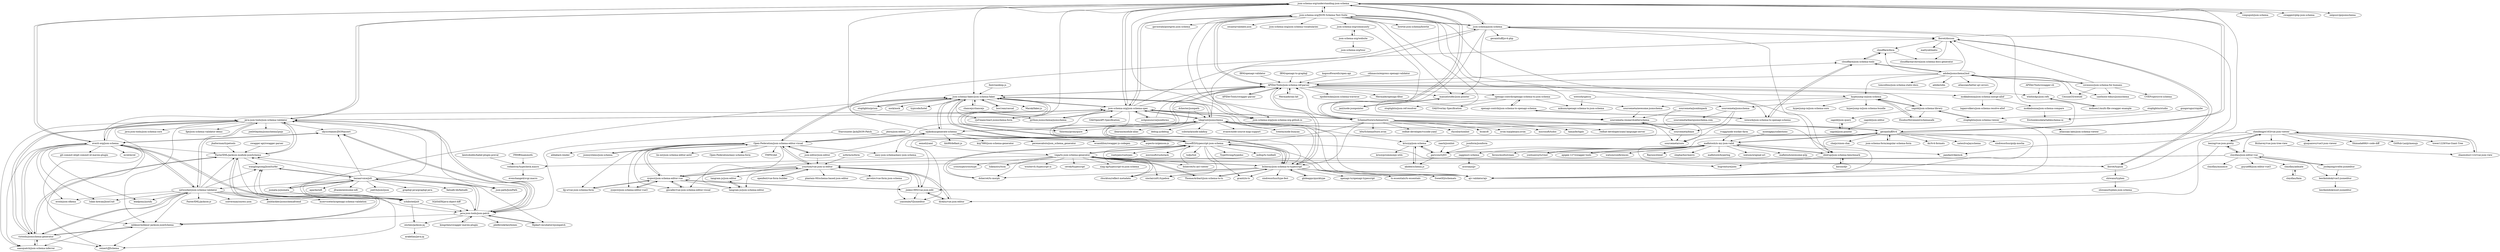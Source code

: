 digraph G {
"json-schema-org/understanding-json-schema" -> "json-schema-org/JSON-Schema-Test-Suite"
"json-schema-org/understanding-json-schema" -> "json-schema/json-schema"
"json-schema-org/understanding-json-schema" -> "json-schema-org/json-schema-spec"
"json-schema-org/understanding-json-schema" -> "everit-org/json-schema"
"json-schema-org/understanding-json-schema" -> "geraintluff/tv4"
"json-schema-org/understanding-json-schema" -> "java-json-tools/json-schema-validator"
"json-schema-org/understanding-json-schema" -> "python-jsonschema/jsonschema" ["e"=1]
"json-schema-org/understanding-json-schema" -> "json-schema-faker/json-schema-faker"
"json-schema-org/understanding-json-schema" -> "ajv-validator/ajv" ["e"=1]
"json-schema-org/understanding-json-schema" -> "voxpupuli/json-schema" ["e"=1]
"json-schema-org/understanding-json-schema" -> "SchemaStore/schemastore"
"json-schema-org/understanding-json-schema" -> "json-schema-org/json-schema-org.github.io"
"json-schema-org/understanding-json-schema" -> "thlorenz/proxyquire" ["e"=1]
"json-schema-org/understanding-json-schema" -> "swaggest/php-json-schema" ["e"=1]
"json-schema-org/understanding-json-schema" -> "xeipuuv/gojsonschema" ["e"=1]
"jsonsystems/json-schema" -> "Open-Federation/json-schema-editor-visual"
"json-editor/json-editor" -> "Open-Federation/json-schema-editor-visual" ["e"=1]
"json-editor/json-editor" -> "yourtion/vue-json-ui-editor" ["e"=1]
"json-editor/json-editor" -> "json-schema-org/json-schema-spec" ["e"=1]
"cdimascio/express-openapi-validator" -> "APIDevTools/json-schema-ref-parser" ["e"=1]
"Ff00ff/mammoth" -> "vedantroy/typecheck.macro" ["e"=1]
"IBM/openapi-validator" -> "APIDevTools/json-schema-ref-parser" ["e"=1]
"json-schema-form/angular-schema-form" -> "geraintluff/tv4" ["e"=1]
"Open-Federation/json-schema-editor-visual" -> "zyqwst/json-schema-editor-vue"
"Open-Federation/json-schema-editor-visual" -> "zyqwst/json-schema-editor-vue3"
"Open-Federation/json-schema-editor-visual" -> "giscafer/vue-json-schema-editor-visual"
"Open-Federation/json-schema-editor-visual" -> "lin-mt/json-schema-editor-antd"
"Open-Federation/json-schema-editor-visual" -> "Open-Federation/easy-schema-form"
"Open-Federation/json-schema-editor-visual" -> "json-editor/json-editor" ["e"=1]
"Open-Federation/json-schema-editor-visual" -> "tangram-js/json-schema-editor"
"Open-Federation/json-schema-editor-visual" -> "yourtion/vue-json-ui-editor"
"Open-Federation/json-schema-editor-visual" -> "YMFE/ykit" ["e"=1]
"Open-Federation/json-schema-editor-visual" -> "alibaba/x-render" ["e"=1]
"Open-Federation/json-schema-editor-visual" -> "lljj-x/vue-json-schema-form" ["e"=1]
"Open-Federation/json-schema-editor-visual" -> "easy-json-schema/easy-json-schema"
"Open-Federation/json-schema-editor-visual" -> "jsonsystems/json-schema"
"Open-Federation/json-schema-editor-visual" -> "json-schema-faker/json-schema-faker"
"Open-Federation/json-schema-editor-visual" -> "nijikokun/generate-schema"
"jdorn/json-editor" -> "Open-Federation/json-schema-editor-visual" ["e"=1]
"swagger-api/swagger-parser" -> "FasterXML/jackson-module-jsonSchema" ["e"=1]
"chancejs/chancejs" -> "json-schema-faker/json-schema-faker" ["e"=1]
"adobe/jsonschema2md" -> "coveooss/json-schema-for-humans"
"adobe/jsonschema2md" -> "CesiumGS/wetzel"
"adobe/jsonschema2md" -> "cloudflare/json-schema-tools"
"adobe/jsonschema2md" -> "lbovet/docson"
"adobe/jsonschema2md" -> "APIDevTools/json-schema-ref-parser"
"adobe/jsonschema2md" -> "mokkabonna/json-schema-merge-allof"
"adobe/jsonschema2md" -> "adobe/xdm" ["e"=1]
"adobe/jsonschema2md" -> "atlassian/better-ajv-errors"
"adobe/jsonschema2md" -> "santhosh-tekuri/jsonschema" ["e"=1]
"adobe/jsonschema2md" -> "tomcollins/json-schema-static-docs"
"adobe/jsonschema2md" -> "cloudflare/doca"
"adobe/jsonschema2md" -> "hyperjump-io/json-schema"
"eemeli/yaml" -> "vega/ts-json-schema-generator" ["e"=1]
"cloudflare/json-schema-tools" -> "cloudflare/doca"
"cloudflare/json-schema-tools" -> "wework/json-schema-to-openapi-schema"
"cloudflare/json-schema-tools" -> "adobe/jsonschema2md"
"IBM/openapi-to-graphql" -> "APIDevTools/json-schema-ref-parser" ["e"=1]
"leezng/vue-json-pretty" -> "chenfengjw163/vue-json-viewer" ["e"=1]
"leezng/vue-json-pretty" -> "cloydlau/json-editor-vue" ["e"=1]
"leezng/vue-json-pretty" -> "jinkin1995/vue-json-edit" ["e"=1]
"stoplightio/json-schema-viewer" -> "sagold/json-schema-library"
"stoplightio/json-schema-viewer" -> "atlassian-labs/json-schema-viewer"
"boo1ean/casual" -> "json-schema-faker/json-schema-faker" ["e"=1]
"java-json-tools/json-schema-validator" -> "everit-org/json-schema"
"java-json-tools/json-schema-validator" -> "networknt/json-schema-validator"
"java-json-tools/json-schema-validator" -> "FasterXML/jackson-module-jsonSchema"
"java-json-tools/json-schema-validator" -> "java-json-tools/json-patch"
"java-json-tools/json-schema-validator" -> "mbknor/mbknor-jackson-jsonSchema"
"java-json-tools/json-schema-validator" -> "java-json-tools/json-schema-core"
"java-json-tools/json-schema-validator" -> "victools/jsonschema-generator"
"java-json-tools/json-schema-validator" -> "json-schema-org/json-schema-spec"
"java-json-tools/json-schema-validator" -> "json-path/JsonPath" ["e"=1]
"java-json-tools/json-schema-validator" -> "fge/json-schema-validator-demo"
"java-json-tools/json-schema-validator" -> "joelittlejohn/jsonschema2pojo" ["e"=1]
"java-json-tools/json-schema-validator" -> "saasquatch/json-schema-inferrer"
"java-json-tools/json-schema-validator" -> "skyscreamer/JSONassert" ["e"=1]
"java-json-tools/json-schema-validator" -> "reinert/JJSchema"
"java-json-tools/json-schema-validator" -> "json-schema-org/understanding-json-schema"
"lbovet/typson" -> "lbovet/docson"
"lbovet/typson" -> "shiwano/typhen"
"ncform/ncform" -> "yourtion/vue-json-ui-editor" ["e"=1]
"zhaoxuhui1122/vue-json-view" -> "chenfengjw163/vue-json-viewer"
"stoplightio/studio" -> "stoplightio/json-schema-viewer" ["e"=1]
"lbovet/docson" -> "lbovet/typson"
"lbovet/docson" -> "mattyod/matic"
"lbovet/docson" -> "cloudflare/doca"
"lbovet/docson" -> "cloudflarearchive/json-schema-docs-generator"
"wework/speccy" -> "wework/json-schema-to-openapi-schema" ["e"=1]
"wework/speccy" -> "mikunn/openapi-schema-to-json-schema" ["e"=1]
"zaggino/z-schema" -> "acornejo/jjv"
"openfext/vue-form-builder" -> "yourtion/vue-json-ui-editor" ["e"=1]
"jhalterman/typetools" -> "FasterXML/jackson-module-jsonSchema" ["e"=1]
"schibsted/jslt" -> "bazaarvoice/jolt"
"schibsted/jslt" -> "eiiches/jackson-jq"
"schibsted/jslt" -> "wanglingsong/JsonSurfer"
"schibsted/jslt" -> "java-json-tools/json-patch"
"schibsted/jslt" -> "everit-org/json-schema"
"dsherret/ts-ast-viewer" -> "YousefED/typescript-json-schema" ["e"=1]
"chenfengjw163/vue-json-viewer" -> "leezng/vue-json-pretty" ["e"=1]
"chenfengjw163/vue-json-viewer" -> "qiuquanwu/vue3-json-viewer"
"chenfengjw163/vue-json-viewer" -> "zhaoxuhui1122/vue-json-view"
"chenfengjw163/vue-json-viewer" -> "jinkin1995/vue-json-edit"
"chenfengjw163/vue-json-viewer" -> "dirkliu/vue-json-editor"
"chenfengjw163/vue-json-viewer" -> "Shimada666/v-code-diff" ["e"=1]
"chenfengjw163/vue-json-viewer" -> "yansenlei/VJsoneditor"
"chenfengjw163/vue-json-viewer" -> "GitHub-Laziji/menujs" ["e"=1]
"chenfengjw163/vue-json-viewer" -> "fitzhavey/vue-json-tree-view" ["e"=1]
"chenfengjw163/vue-json-viewer" -> "tower1229/Vue-Giant-Tree" ["e"=1]
"chenfengjw163/vue-json-viewer" -> "cloydlau/json-editor-vue"
"victools/jsonschema-generator" -> "saasquatch/json-schema-inferrer"
"victools/jsonschema-generator" -> "mbknor/mbknor-jackson-jsonSchema"
"victools/jsonschema-generator" -> "FasterXML/jackson-module-jsonSchema"
"victools/jsonschema-generator" -> "networknt/json-schema-validator"
"victools/jsonschema-generator" -> "reinert/JJSchema"
"victools/jsonschema-generator" -> "everit-org/json-schema"
"victools/jsonschema-generator" -> "java-json-tools/json-schema-validator"
"mokkabonna/json-schema-compare" -> "frictionlessdata/tableschema-ui"
"jinkin1995/vue-json-edit" -> "yourtion/vue-json-ui-editor"
"jinkin1995/vue-json-edit" -> "dirkliu/vue-json-editor"
"jinkin1995/vue-json-edit" -> "zyqwst/json-schema-editor-vue"
"jinkin1995/vue-json-edit" -> "yansenlei/VJsoneditor"
"yourtion/vue-json-ui-editor" -> "jinkin1995/vue-json-edit"
"yourtion/vue-json-ui-editor" -> "dirkliu/vue-json-editor"
"yourtion/vue-json-ui-editor" -> "openfext/vue-form-builder" ["e"=1]
"yourtion/vue-json-ui-editor" -> "zyqwst/json-schema-editor-vue"
"yourtion/vue-json-ui-editor" -> "tangram-js/json-schema-editor"
"yourtion/vue-json-ui-editor" -> "yansenlei/VJsoneditor"
"yourtion/vue-json-ui-editor" -> "plantain-00/schema-based-json-editor"
"yourtion/vue-json-ui-editor" -> "jarvelov/vue-form-json-schema" ["e"=1]
"yourtion/vue-json-ui-editor" -> "giscafer/vue-json-schema-editor-visual"
"yourtion/vue-json-ui-editor" -> "Open-Federation/json-schema-editor-visual"
"yourtion/vue-json-ui-editor" -> "tangram-js/json-editor"
"mokkabonna/json-schema-merge-allof" -> "mokkabonna/json-schema-compare"
"mokkabonna/json-schema-merge-allof" -> "loganvolkers/json-schema-resolve-allof"
"wework/json-schema-to-openapi-schema" -> "openapi-contrib/json-schema-to-openapi-schema"
"wework/json-schema-to-openapi-schema" -> "cloudflare/json-schema-tools"
"lljj-x/vue-json-schema-form" -> "zyqwst/json-schema-editor-vue" ["e"=1]
"jsonform/jsonform" -> "garycourt/JSV" ["e"=1]
"mafintosh/is-my-json-valid" -> "ebdrup/json-schema-benchmark"
"mafintosh/is-my-json-valid" -> "geraintluff/tv4"
"mafintosh/is-my-json-valid" -> "pandastrike/jsck"
"mafintosh/is-my-json-valid" -> "zaggino/z-schema"
"mafintosh/is-my-json-valid" -> "yoshuawuyts/vmd" ["e"=1]
"mafintosh/is-my-json-valid" -> "apigee-127/swagger-tools" ["e"=1]
"mafintosh/is-my-json-valid" -> "watson/conferences" ["e"=1]
"mafintosh/is-my-json-valid" -> "Raynos/xtend" ["e"=1]
"mafintosh/is-my-json-valid" -> "bugventure/jsen"
"mafintosh/is-my-json-valid" -> "garycourt/JSV"
"mafintosh/is-my-json-valid" -> "shipharbor/merry" ["e"=1]
"mafintosh/is-my-json-valid" -> "mafintosh/hyperlog" ["e"=1]
"mafintosh/is-my-json-valid" -> "watson/original-url" ["e"=1]
"mafintosh/is-my-json-valid" -> "mafintosh/awesome-p2p" ["e"=1]
"mafintosh/is-my-json-valid" -> "feross/multistream" ["e"=1]
"APIDevTools/swagger-parser" -> "APIDevTools/json-schema-ref-parser" ["e"=1]
"openapi-contrib/openapi-schema-to-json-schema" -> "openapi-contrib/json-schema-to-openapi-schema"
"openapi-contrib/openapi-schema-to-json-schema" -> "mikunn/openapi-schema-to-json-schema"
"openapi-contrib/openapi-schema-to-json-schema" -> "OAI/Overlay-Specification" ["e"=1]
"openapi-contrib/openapi-schema-to-json-schema" -> "stoplightio/json-ref-resolver"
"json-schema-faker/json-schema-faker" -> "APIDevTools/json-schema-ref-parser"
"json-schema-faker/json-schema-faker" -> "chancejs/chancejs" ["e"=1]
"json-schema-faker/json-schema-faker" -> "boo1ean/casual" ["e"=1]
"json-schema-faker/json-schema-faker" -> "ajv-validator/ajv" ["e"=1]
"json-schema-faker/json-schema-faker" -> "Marak/faker.js" ["e"=1]
"json-schema-faker/json-schema-faker" -> "YousefED/typescript-json-schema"
"json-schema-faker/json-schema-faker" -> "bcherny/json-schema-to-typescript"
"json-schema-faker/json-schema-faker" -> "json-schema-org/json-schema-spec"
"json-schema-faker/json-schema-faker" -> "stoplightio/prism" ["e"=1]
"json-schema-faker/json-schema-faker" -> "Open-Federation/json-schema-editor-visual"
"json-schema-faker/json-schema-faker" -> "rjsf-team/react-jsonschema-form" ["e"=1]
"json-schema-faker/json-schema-faker" -> "nock/nock" ["e"=1]
"json-schema-faker/json-schema-faker" -> "nijikokun/generate-schema"
"json-schema-faker/json-schema-faker" -> "typicode/hotel" ["e"=1]
"json-schema-faker/json-schema-faker" -> "tdegrunt/jsonschema"
"SchemaStore/schemastore" -> "redhat-developer/yaml-language-server" ["e"=1]
"SchemaStore/schemastore" -> "json-schema-org/json-schema-spec"
"SchemaStore/schemastore" -> "b0o/SchemaStore.nvim" ["e"=1]
"SchemaStore/schemastore" -> "redhat-developer/vscode-yaml" ["e"=1]
"SchemaStore/schemastore" -> "YousefED/typescript-json-schema"
"SchemaStore/schemastore" -> "bcherny/json-schema-to-typescript"
"SchemaStore/schemastore" -> "ajv-validator/ajv" ["e"=1]
"SchemaStore/schemastore" -> "APIDevTools/json-schema-ref-parser"
"SchemaStore/schemastore" -> "rhysd/actionlint" ["e"=1]
"SchemaStore/schemastore" -> "bcoe/c8" ["e"=1]
"SchemaStore/schemastore" -> "nvim-lua/plenary.nvim" ["e"=1]
"SchemaStore/schemastore" -> "json-schema-org/JSON-Schema-Test-Suite"
"SchemaStore/schemastore" -> "microsoft/tsdoc" ["e"=1]
"SchemaStore/schemastore" -> "json-schema-org/understanding-json-schema"
"SchemaStore/schemastore" -> "tamasfe/taplo" ["e"=1]
"fent/randexp.js" -> "json-schema-faker/json-schema-faker" ["e"=1]
"apigee-127/swagger-tools" -> "mafintosh/is-my-json-valid" ["e"=1]
"coveooss/json-schema-for-humans" -> "adobe/jsonschema2md"
"coveooss/json-schema-for-humans" -> "CesiumGS/wetzel"
"coveooss/json-schema-for-humans" -> "CVEProject/cve-schema" ["e"=1]
"coveooss/json-schema-for-humans" -> "lbovet/docson"
"coveooss/json-schema-for-humans" -> "santhosh-tekuri/jsonschema" ["e"=1]
"flipkart-incubator/zjsonpatch" -> "java-json-tools/json-patch" ["e"=1]
"whitlockjc/json-refs" -> "mohsen1/multi-file-swagger-example"
"cloydlau/json-editor-vue" -> "josdejong/svelte-jsoneditor" ["e"=1]
"cloydlau/json-editor-vue" -> "cloydlau/minimce"
"cloydlau/json-editor-vue" -> "cloydlau/admate"
"cloydlau/json-editor-vue" -> "leezng/vue-json-pretty" ["e"=1]
"cloydlau/json-editor-vue" -> "bestkolobok/vue3-jsoneditor"
"cloydlau/json-editor-vue" -> "zyqwst/json-schema-editor-vue"
"cloydlau/json-editor-vue" -> "guyue88/json-editor-vue3"
"cloydlau/json-editor-vue" -> "yourtion/vue-json-ui-editor"
"hyperjump-io/json-schema" -> "ExodusMovement/schemasafe"
"hyperjump-io/json-schema" -> "sagold/json-schema-library"
"hyperjump-io/json-schema" -> "hyperjump-io/json-schema-core"
"hyperjump-io/json-schema" -> "hyperjump-io/json-schema-bundle"
"hyperjump-io/json-schema" -> "sourcemeta/awesome-jsonschema"
"hyperjump-io/json-schema" -> "sourcemeta/jsonschema"
"ebdrup/json-schema-benchmark" -> "korzio/djv"
"ebdrup/json-schema-benchmark" -> "mafintosh/is-my-json-valid"
"ebdrup/json-schema-benchmark" -> "bugventure/jsen"
"ThomasAribart/json-schema-to-ts" -> "bcherny/json-schema-to-typescript" ["e"=1]
"ThomasAribart/json-schema-to-ts" -> "vega/ts-json-schema-generator" ["e"=1]
"dchester/jsonpath" -> "tdegrunt/jsonschema" ["e"=1]
"dchester/jsonpath" -> "YousefED/typescript-json-schema" ["e"=1]
"openapi-contrib/json-schema-to-openapi-schema" -> "openapi-contrib/openapi-schema-to-json-schema"
"openapi-contrib/json-schema-to-openapi-schema" -> "wework/json-schema-to-openapi-schema"
"vedantroy/typecheck.macro" -> "evenchange4/svgr.macro"
"zyqwst/json-schema-editor-vue" -> "giscafer/vue-json-schema-editor-visual"
"zyqwst/json-schema-editor-vue" -> "zyqwst/json-schema-editor-vue3"
"zyqwst/json-schema-editor-vue" -> "Open-Federation/json-schema-editor-visual"
"zyqwst/json-schema-editor-vue" -> "jinkin1995/vue-json-edit"
"zyqwst/json-schema-editor-vue" -> "tangram-js/json-schema-editor"
"zyqwst/json-schema-editor-vue" -> "lljj-x/vue-json-schema-form" ["e"=1]
"zyqwst/json-schema-editor-vue" -> "yourtion/vue-json-ui-editor"
"ExodusMovement/schemasafe" -> "hyperjump-io/json-schema"
"janl/node-jsonpointer" -> "manuelstofer/json-pointer"
"saasquatch/json-schema-inferrer" -> "victools/jsonschema-generator"
"shiwano/typhen" -> "shiwano/typhen-json-schema"
"gungorugur/ciqube" -> "frictionlessdata/tableschema-ui"
"eclipsesource/jsonforms" -> "APIDevTools/json-schema-ref-parser" ["e"=1]
"eclipsesource/jsonforms" -> "json-schema-org/json-schema-spec" ["e"=1]
"josdejong/svelte-jsoneditor" -> "cloydlau/json-editor-vue" ["e"=1]
"josdejong/svelte-jsoneditor" -> "bestkolobok/vue3-jsoneditor" ["e"=1]
"json-schema-org/json-schema-spec" -> "json-schema-org/JSON-Schema-Test-Suite"
"json-schema-org/json-schema-spec" -> "ajv-validator/ajv" ["e"=1]
"json-schema-org/json-schema-spec" -> "python-jsonschema/jsonschema" ["e"=1]
"json-schema-org/json-schema-spec" -> "json-schema-org/json-schema-org.github.io"
"json-schema-org/json-schema-spec" -> "rjsf-team/react-jsonschema-form" ["e"=1]
"json-schema-org/json-schema-spec" -> "json-schema-org/understanding-json-schema"
"json-schema-org/json-schema-spec" -> "SchemaStore/schemastore"
"json-schema-org/json-schema-spec" -> "APIDevTools/json-schema-ref-parser"
"json-schema-org/json-schema-spec" -> "java-json-tools/json-schema-validator"
"json-schema-org/json-schema-spec" -> "json-schema/json-schema"
"json-schema-org/json-schema-spec" -> "json-schema-faker/json-schema-faker"
"json-schema-org/json-schema-spec" -> "eclipsesource/jsonforms" ["e"=1]
"json-schema-org/json-schema-spec" -> "OAI/OpenAPI-Specification" ["e"=1]
"json-schema-org/json-schema-spec" -> "bcherny/json-schema-to-typescript"
"json-schema-org/json-schema-spec" -> "tdegrunt/jsonschema"
"json-schema-org/community" -> "sourcemeta-research/alterschema"
"json-schema-org/community" -> "json-schema-org/website"
"python-jsonschema/jsonschema" -> "json-schema-org/json-schema-spec" ["e"=1]
"APIDevTools/json-schema-ref-parser" -> "APIDevTools/swagger-parser" ["e"=1]
"APIDevTools/json-schema-ref-parser" -> "mokkabonna/json-schema-merge-allof"
"APIDevTools/json-schema-ref-parser" -> "cloudflare/json-schema-tools"
"APIDevTools/json-schema-ref-parser" -> "bcherny/json-schema-to-typescript"
"APIDevTools/json-schema-ref-parser" -> "openapi-contrib/openapi-schema-to-json-schema"
"APIDevTools/json-schema-ref-parser" -> "hyperjump-io/json-schema"
"APIDevTools/json-schema-ref-parser" -> "json-schema-org/JSON-Schema-Test-Suite"
"APIDevTools/json-schema-ref-parser" -> "json-schema-faker/json-schema-faker"
"APIDevTools/json-schema-ref-parser" -> "whitlockjc/json-refs"
"APIDevTools/json-schema-ref-parser" -> "Mermade/oas-kit" ["e"=1]
"APIDevTools/json-schema-ref-parser" -> "YousefED/typescript-json-schema"
"APIDevTools/json-schema-ref-parser" -> "sagold/json-schema-library"
"APIDevTools/json-schema-ref-parser" -> "manuelstofer/json-pointer"
"APIDevTools/json-schema-ref-parser" -> "epoberezkin/json-schema-traverse"
"APIDevTools/json-schema-ref-parser" -> "Mermade/openapi-filter" ["e"=1]
"skyscreamer/JSONassert" -> "everit-org/json-schema" ["e"=1]
"skyscreamer/JSONassert" -> "java-json-tools/json-patch" ["e"=1]
"nijikokun/generate-schema" -> "krg7880/json-schema-generator"
"nijikokun/generate-schema" -> "perenecabuto/json_schema_generator" ["e"=1]
"nijikokun/generate-schema" -> "tdegrunt/jsonschema"
"nijikokun/generate-schema" -> "easy-json-schema/easy-json-schema"
"nijikokun/generate-schema" -> "aspecto-io/genson-js"
"nijikokun/generate-schema" -> "Open-Federation/json-schema-editor-visual"
"nijikokun/generate-schema" -> "json-schema-faker/json-schema-faker"
"nijikokun/generate-schema" -> "wcandillon/swagger-js-codegen" ["e"=1]
"nijikokun/generate-schema" -> "lbovet/docson"
"nijikokun/generate-schema" -> "hbi99/defiant.js" ["e"=1]
"nijikokun/generate-schema" -> "YousefED/typescript-json-schema"
"yoshuawuyts/vmd" -> "mafintosh/is-my-json-valid" ["e"=1]
"wanglingsong/JsonSurfer" -> "bazaarvoice/jolt"
"mohsen1/multi-file-swagger-example" -> "whitlockjc/json-refs"
"cloydlau/faim" -> "cloydlau/admate"
"APIDevTools/swagger-cli" -> "whitlockjc/json-refs" ["e"=1]
"giscafer/vue-json-schema-editor-visual" -> "zyqwst/json-schema-editor-vue"
"cloydlau/admate" -> "cloydlau/faim"
"eiiches/jackson-jq" -> "arakelian/java-jq"
"YousefED/typescript-json-schema" -> "vega/ts-json-schema-generator"
"YousefED/typescript-json-schema" -> "bcherny/json-schema-to-typescript"
"YousefED/typescript-json-schema" -> "ajv-validator/ajv" ["e"=1]
"YousefED/typescript-json-schema" -> "dsherret/ts-morph" ["e"=1]
"YousefED/typescript-json-schema" -> "gcanti/io-ts" ["e"=1]
"YousefED/typescript-json-schema" -> "APIDevTools/json-schema-ref-parser"
"YousefED/typescript-json-schema" -> "sinclairzx81/typebox" ["e"=1]
"YousefED/typescript-json-schema" -> "TypeStrong/typedoc" ["e"=1]
"YousefED/typescript-json-schema" -> "lbovet/typson"
"YousefED/typescript-json-schema" -> "millsp/ts-toolbelt" ["e"=1]
"YousefED/typescript-json-schema" -> "runtypes/runtypes" ["e"=1]
"YousefED/typescript-json-schema" -> "json-schema-faker/json-schema-faker"
"YousefED/typescript-json-schema" -> "tsdjs/tsd" ["e"=1]
"YousefED/typescript-json-schema" -> "rbuckton/reflect-metadata" ["e"=1]
"YousefED/typescript-json-schema" -> "microsoft/rushstack" ["e"=1]
"sourcemeta/jsonbinpack" -> "sourcemeta/core"
"sourcemeta/jsonbinpack" -> "sourcemeta-research/alterschema"
"kogosoftwarellc/open-api" -> "APIDevTools/json-schema-ref-parser" ["e"=1]
"SQiShER/java-object-diff" -> "java-json-tools/json-patch" ["e"=1]
"tdegrunt/jsonschema" -> "ajv-validator/ajv" ["e"=1]
"tdegrunt/jsonschema" -> "nijikokun/generate-schema"
"tdegrunt/jsonschema" -> "YousefED/typescript-json-schema"
"tdegrunt/jsonschema" -> "kriszyp/json-schema"
"tdegrunt/jsonschema" -> "geraintluff/tv4"
"tdegrunt/jsonschema" -> "bcherny/json-schema-to-typescript"
"tdegrunt/jsonschema" -> "json-schema-faker/json-schema-faker"
"tdegrunt/jsonschema" -> "substack/node-mkdirp" ["e"=1]
"tdegrunt/jsonschema" -> "evanw/node-source-map-support" ["e"=1]
"tdegrunt/jsonschema" -> "trentm/node-bunyan" ["e"=1]
"tdegrunt/jsonschema" -> "ilearnio/module-alias" ["e"=1]
"tdegrunt/jsonschema" -> "APIDevTools/json-schema-ref-parser"
"tdegrunt/jsonschema" -> "json-schema-org/json-schema-spec"
"tdegrunt/jsonschema" -> "debug-js/debug" ["e"=1]
"tdegrunt/jsonschema" -> "thlorenz/proxyquire" ["e"=1]
"everit-org/json-schema" -> "java-json-tools/json-schema-validator"
"everit-org/json-schema" -> "networknt/json-schema-validator"
"everit-org/json-schema" -> "mbknor/mbknor-jackson-jsonSchema"
"everit-org/json-schema" -> "saasquatch/json-schema-inferrer"
"everit-org/json-schema" -> "leadpony/justify"
"everit-org/json-schema" -> "skyscreamer/JSONassert" ["e"=1]
"everit-org/json-schema" -> "victools/jsonschema-generator"
"everit-org/json-schema" -> "FasterXML/jackson-module-jsonSchema"
"everit-org/json-schema" -> "erosb/json-sKema"
"everit-org/json-schema" -> "lukas-krecan/JsonUnit" ["e"=1]
"everit-org/json-schema" -> "json-schema-org/understanding-json-schema"
"everit-org/json-schema" -> "git-commit-id/git-commit-id-maven-plugin" ["e"=1]
"everit-org/json-schema" -> "mvel/mvel" ["e"=1]
"everit-org/json-schema" -> "schibsted/jslt"
"everit-org/json-schema" -> "json-schema-org/json-schema-spec"
"json-schema-org/website" -> "json-schema-org/tour"
"json-schema-org/website" -> "json-schema-org/community"
"sourcemeta/awesome-jsonschema" -> "sourcemeta-research/alterschema"
"sourcemeta-research/alterschema" -> "sourcemeta/core"
"sourcemeta-research/alterschema" -> "sourcemeta/blaze"
"stoplightio/prism" -> "json-schema-faker/json-schema-faker" ["e"=1]
"korzio/djv" -> "ebdrup/json-schema-benchmark"
"zaach/jsonlint" -> "garycourt/JSV" ["e"=1]
"bcherny/json-schema-to-typescript" -> "YousefED/typescript-json-schema"
"bcherny/json-schema-to-typescript" -> "ThomasAribart/json-schema-to-ts" ["e"=1]
"bcherny/json-schema-to-typescript" -> "vega/ts-json-schema-generator"
"bcherny/json-schema-to-typescript" -> "ajv-validator/ajv" ["e"=1]
"bcherny/json-schema-to-typescript" -> "APIDevTools/json-schema-ref-parser"
"bcherny/json-schema-to-typescript" -> "dsherret/ts-morph" ["e"=1]
"bcherny/json-schema-to-typescript" -> "sinclairzx81/typebox" ["e"=1]
"bcherny/json-schema-to-typescript" -> "sindresorhus/type-fest" ["e"=1]
"bcherny/json-schema-to-typescript" -> "glideapps/quicktype" ["e"=1]
"bcherny/json-schema-to-typescript" -> "json-schema-faker/json-schema-faker"
"bcherny/json-schema-to-typescript" -> "gcanti/io-ts" ["e"=1]
"bcherny/json-schema-to-typescript" -> "rbuckton/reflect-metadata" ["e"=1]
"bcherny/json-schema-to-typescript" -> "openapi-ts/openapi-typescript" ["e"=1]
"bcherny/json-schema-to-typescript" -> "ts-essentials/ts-essentials" ["e"=1]
"bcherny/json-schema-to-typescript" -> "SweetIQ/schemats" ["e"=1]
"montagejs/collections" -> "mafintosh/is-my-json-valid" ["e"=1]
"json-schema-org/JSON-Schema-Test-Suite" -> "bowtie-json-schema/bowtie"
"json-schema-org/JSON-Schema-Test-Suite" -> "json-schema-org/community"
"json-schema-org/JSON-Schema-Test-Suite" -> "json-schema-org/json-schema-spec"
"json-schema-org/JSON-Schema-Test-Suite" -> "APIDevTools/json-schema-ref-parser"
"json-schema-org/JSON-Schema-Test-Suite" -> "json-schema-org/json-schema-org.github.io"
"json-schema-org/JSON-Schema-Test-Suite" -> "sourcemeta-research/alterschema"
"json-schema-org/JSON-Schema-Test-Suite" -> "sourcemeta/jsonschema"
"json-schema-org/JSON-Schema-Test-Suite" -> "manuelstofer/json-pointer"
"json-schema-org/JSON-Schema-Test-Suite" -> "json-schema-org/understanding-json-schema"
"json-schema-org/JSON-Schema-Test-Suite" -> "ebdrup/json-schema-benchmark"
"json-schema-org/JSON-Schema-Test-Suite" -> "json-schema/json-schema"
"json-schema-org/JSON-Schema-Test-Suite" -> "gavinwahl/postgres-json-schema" ["e"=1]
"json-schema-org/JSON-Schema-Test-Suite" -> "sourcemeta/awesome-jsonschema"
"json-schema-org/JSON-Schema-Test-Suite" -> "cesanta/validate-json"
"json-schema-org/JSON-Schema-Test-Suite" -> "json-schema-org/json-schema-vocabularies"
"FasterXML/jackson-module-jsonSchema" -> "mbknor/mbknor-jackson-jsonSchema"
"FasterXML/jackson-module-jsonSchema" -> "victools/jsonschema-generator"
"FasterXML/jackson-module-jsonSchema" -> "reinert/JJSchema"
"FasterXML/jackson-module-jsonSchema" -> "java-json-tools/json-schema-validator"
"FasterXML/jackson-module-jsonSchema" -> "wanglingsong/JsonSurfer"
"json-schema/json-schema" -> "kriszyp/json-schema"
"json-schema/json-schema" -> "json-schema-org/json-schema-org.github.io"
"json-schema/json-schema" -> "json-schema-org/understanding-json-schema"
"json-schema/json-schema" -> "lbovet/docson"
"json-schema/json-schema" -> "ebdrup/json-schema-benchmark"
"json-schema/json-schema" -> "manuelstofer/json-pointer"
"json-schema/json-schema" -> "pandastrike/jsck"
"json-schema/json-schema" -> "json-schema-org/JSON-Schema-Test-Suite"
"json-schema/json-schema" -> "geraintluff/jsv4-php"
"bestkolobok/vue3-jsoneditor" -> "bestkolobok/nuxt-jsoneditor"
"zyqwst/json-schema-editor-vue3" -> "zyqwst/json-schema-editor-vue"
"sagold/json-editor" -> "sagold/json-pointer"
"jsonata-js/jsonata" -> "bazaarvoice/jolt" ["e"=1]
"jsonata-js/jsonata" -> "schibsted/jslt" ["e"=1]
"jsonata-js/jsonata" -> "json-schema-faker/json-schema-faker" ["e"=1]
"cloudflare/doca" -> "cloudflare/json-schema-tools"
"cloudflare/doca" -> "cloudflarearchive/json-schema-docs-generator"
"networknt/json-schema-validator" -> "everit-org/json-schema"
"networknt/json-schema-validator" -> "java-json-tools/json-schema-validator"
"networknt/json-schema-validator" -> "victools/jsonschema-generator"
"networknt/json-schema-validator" -> "mbknor/mbknor-jackson-jsonSchema"
"networknt/json-schema-validator" -> "saasquatch/json-schema-inferrer"
"networknt/json-schema-validator" -> "FasterXML/jackson-module-jsonSchema"
"networknt/json-schema-validator" -> "jimblackler/jsonschemafriend"
"networknt/json-schema-validator" -> "wanglingsong/JsonSurfer"
"networknt/json-schema-validator" -> "mservicetech/openapi-schema-validation"
"networknt/json-schema-validator" -> "lukas-krecan/JsonUnit" ["e"=1]
"networknt/json-schema-validator" -> "java-json-tools/json-patch"
"networknt/json-schema-validator" -> "FasterXML/jackson-jr"
"networknt/json-schema-validator" -> "ssilverman/snowy-json"
"networknt/json-schema-validator" -> "erosb/json-sKema"
"networknt/json-schema-validator" -> "leadpony/justify"
"mbknor/mbknor-jackson-jsonSchema" -> "FasterXML/jackson-module-jsonSchema"
"mbknor/mbknor-jackson-jsonSchema" -> "victools/jsonschema-generator"
"mbknor/mbknor-jackson-jsonSchema" -> "reinert/JJSchema"
"rvagg/node-worker-farm" -> "mafintosh/is-my-json-valid" ["e"=1]
"Mermade/oas-kit" -> "APIDevTools/json-schema-ref-parser" ["e"=1]
"geraintluff/tv4" -> "mafintosh/is-my-json-valid"
"geraintluff/tv4" -> "ikr/tv4-formats"
"geraintluff/tv4" -> "json-schema-form/angular-schema-form" ["e"=1]
"geraintluff/tv4" -> "natesilva/jayschema"
"geraintluff/tv4" -> "ebdrup/json-schema-benchmark"
"geraintluff/tv4" -> "json-schema/json-schema"
"geraintluff/tv4" -> "json-schema-org/understanding-json-schema"
"geraintluff/tv4" -> "tdegrunt/jsonschema"
"geraintluff/tv4" -> "sindresorhus/gulp-mocha" ["e"=1]
"geraintluff/tv4" -> "garycourt/JSV"
"geraintluff/tv4" -> "chaijs/sinon-chai" ["e"=1]
"geraintluff/tv4" -> "ajv-validator/ajv" ["e"=1]
"akidee/schema.js" -> "kriszyp/json-schema"
"garycourt/JSV" -> "kriszyp/json-schema"
"garycourt/JSV" -> "akidee/schema.js"
"sagold/json-schema-library" -> "hyperjump-io/json-schema"
"sagold/json-schema-library" -> "sagold/json-query"
"sagold/json-schema-library" -> "stoplightio/json-schema-viewer"
"sagold/json-schema-library" -> "ExodusMovement/schemasafe"
"sagold/json-query" -> "sagold/json-pointer"
"sagold/json-pointer" -> "sagold/json-query"
"dsherret/ts-morph" -> "YousefED/typescript-json-schema" ["e"=1]
"Starcounter-Jack/JSON-Patch" -> "java-json-tools/json-patch" ["e"=1]
"Starcounter-Jack/JSON-Patch" -> "YousefED/typescript-json-schema" ["e"=1]
"bazaarvoice/jolt" -> "schibsted/jslt"
"bazaarvoice/jolt" -> "wanglingsong/JsonSurfer"
"bazaarvoice/jolt" -> "apache/nifi" ["e"=1]
"bazaarvoice/jolt" -> "java-json-tools/json-patch"
"bazaarvoice/jolt" -> "json-path/JsonPath" ["e"=1]
"bazaarvoice/jolt" -> "jfrazee/awesome-nifi" ["e"=1]
"bazaarvoice/jolt" -> "jsonata-js/jsonata" ["e"=1]
"bazaarvoice/jolt" -> "java-json-tools/json-schema-validator"
"bazaarvoice/jolt" -> "flipkart-incubator/zjsonpatch" ["e"=1]
"bazaarvoice/jolt" -> "skyscreamer/JSONassert" ["e"=1]
"bazaarvoice/jolt" -> "joelvh/json2json"
"bazaarvoice/jolt" -> "FasterXML/jackson-module-jsonSchema"
"bazaarvoice/jolt" -> "networknt/json-schema-validator"
"bazaarvoice/jolt" -> "graphql-java/graphql-java" ["e"=1]
"bazaarvoice/jolt" -> "failsafe-lib/failsafe" ["e"=1]
"fitzhavey/vue-json-tree-view" -> "zhaoxuhui1122/vue-json-view" ["e"=1]
"java-json-tools/json-patch" -> "flipkart-incubator/zjsonpatch" ["e"=1]
"java-json-tools/json-patch" -> "java-json-tools/json-schema-validator"
"java-json-tools/json-patch" -> "skyscreamer/JSONassert" ["e"=1]
"java-json-tools/json-patch" -> "FasterXML/jackson-module-jsonSchema"
"java-json-tools/json-patch" -> "eiiches/jackson-jq"
"java-json-tools/json-patch" -> "kongchen/swagger-maven-plugin" ["e"=1]
"java-json-tools/json-patch" -> "bazaarvoice/jolt"
"java-json-tools/json-patch" -> "mbknor/mbknor-jackson-jsonSchema"
"java-json-tools/json-patch" -> "wanglingsong/JsonSurfer"
"java-json-tools/json-patch" -> "pledbrook/lazybones" ["e"=1]
"kongchen/swagger-maven-plugin" -> "java-json-tools/json-patch" ["e"=1]
"sourcemeta/jsonschema" -> "sourcemeta/core"
"sourcemeta/jsonschema" -> "sourcemeta/blaze"
"sourcemeta/jsonschema" -> "sourcemeta/learnjsonschema.com"
"dirkliu/vue-json-editor" -> "jinkin1995/vue-json-edit"
"dirkliu/vue-json-editor" -> "yourtion/vue-json-ui-editor"
"sourcemeta/blaze" -> "sourcemeta-research/alterschema"
"sourcemeta/blaze" -> "sourcemeta/core"
"glideapps/quicktype" -> "bcherny/json-schema-to-typescript" ["e"=1]
"tangram-js/json-editor" -> "tangram-js/json-schema-editor"
"tangram-js/json-schema-editor" -> "tangram-js/json-editor"
"vega/ts-json-schema-generator" -> "YousefED/typescript-json-schema"
"vega/ts-json-schema-generator" -> "bcherny/json-schema-to-typescript"
"vega/ts-json-schema-generator" -> "ThomasAribart/json-schema-to-ts" ["e"=1]
"vega/ts-json-schema-generator" -> "dsherret/ts-morph" ["e"=1]
"vega/ts-json-schema-generator" -> "cevek/ttypescript" ["e"=1]
"vega/ts-json-schema-generator" -> "sinclairzx81/typebox" ["e"=1]
"vega/ts-json-schema-generator" -> "dsherret/ts-ast-viewer" ["e"=1]
"vega/ts-json-schema-generator" -> "xiag-ag/typescript-to-json-schema"
"vega/ts-json-schema-generator" -> "rbuckton/reflect-metadata" ["e"=1]
"vega/ts-json-schema-generator" -> "crosstype/crosstype"
"vega/ts-json-schema-generator" -> "ajv-validator/ajv" ["e"=1]
"vega/ts-json-schema-generator" -> "lbovet/typson"
"vega/ts-json-schema-generator" -> "lukeautry/tsoa" ["e"=1]
"vega/ts-json-schema-generator" -> "vedantroy/typecheck.macro"
"vega/ts-json-schema-generator" -> "woutervh-/typescript-is" ["e"=1]
"kriszyp/json-schema" -> "garycourt/JSV"
"kriszyp/json-schema" -> "akidee/schema.js"
"kriszyp/json-schema" -> "kriszyp/commonjs-utils"
"kentcdodds/babel-plugin-preval" -> "vedantroy/typecheck.macro" ["e"=1]
"manuelstofer/json-pointer" -> "janl/node-jsonpointer"
"json-schema-org/understanding-json-schema" ["l"="-4.063,8.074"]
"json-schema-org/JSON-Schema-Test-Suite" ["l"="-4.08,8.163"]
"json-schema/json-schema" ["l"="-4.083,8.132"]
"json-schema-org/json-schema-spec" ["l"="-4.023,8.087"]
"everit-org/json-schema" ["l"="-4.083,7.979"]
"geraintluff/tv4" ["l"="-4.114,8.101"]
"java-json-tools/json-schema-validator" ["l"="-4.049,7.977"]
"python-jsonschema/jsonschema" ["l"="44.849,20.886", "c"=20]
"json-schema-faker/json-schema-faker" ["l"="-3.931,8.132"]
"ajv-validator/ajv" ["l"="-0.297,-34.039", "c"=110]
"voxpupuli/json-schema" ["l"="4.531,-37.524", "c"=1]
"SchemaStore/schemastore" ["l"="-4.032,8.139"]
"json-schema-org/json-schema-org.github.io" ["l"="-4.069,8.109"]
"thlorenz/proxyquire" ["l"="-0.219,-34.028", "c"=110]
"swaggest/php-json-schema" ["l"="-15.756,26.383", "c"=50]
"xeipuuv/gojsonschema" ["l"="4.211,-8.86", "c"=0]
"jsonsystems/json-schema" ["l"="-3.763,8.193"]
"Open-Federation/json-schema-editor-visual" ["l"="-3.791,8.149"]
"json-editor/json-editor" ["l"="-3.118,7.996", "c"=1222]
"yourtion/vue-json-ui-editor" ["l"="-3.702,8.14"]
"cdimascio/express-openapi-validator" ["l"="-4.665,8.346", "c"=432]
"APIDevTools/json-schema-ref-parser" ["l"="-4.002,8.199"]
"Ff00ff/mammoth" ["l"="-4.35,-30.41", "c"=4]
"vedantroy/typecheck.macro" ["l"="-3.846,8.028"]
"IBM/openapi-validator" ["l"="-4.788,8.434", "c"=432]
"json-schema-form/angular-schema-form" ["l"="10.222,-23.968", "c"=183]
"zyqwst/json-schema-editor-vue" ["l"="-3.723,8.149"]
"zyqwst/json-schema-editor-vue3" ["l"="-3.753,8.142"]
"giscafer/vue-json-schema-editor-visual" ["l"="-3.741,8.158"]
"lin-mt/json-schema-editor-antd" ["l"="-3.782,8.116"]
"Open-Federation/easy-schema-form" ["l"="-3.794,8.186"]
"tangram-js/json-schema-editor" ["l"="-3.733,8.115"]
"YMFE/ykit" ["l"="-8.673,-34.186", "c"=48]
"alibaba/x-render" ["l"="-3.836,-32.851", "c"=30]
"lljj-x/vue-json-schema-form" ["l"="-3.644,-32.807", "c"=30]
"easy-json-schema/easy-json-schema" ["l"="-3.829,8.157"]
"nijikokun/generate-schema" ["l"="-3.883,8.154"]
"jdorn/json-editor" ["l"="-3.11,8.054", "c"=1222]
"swagger-api/swagger-parser" ["l"="-4.85,8.197", "c"=432]
"FasterXML/jackson-module-jsonSchema" ["l"="-4.053,7.928"]
"chancejs/chancejs" ["l"="1.633,-27.052", "c"=581]
"adobe/jsonschema2md" ["l"="-3.96,8.294"]
"coveooss/json-schema-for-humans" ["l"="-3.919,8.301"]
"CesiumGS/wetzel" ["l"="-3.92,8.332"]
"cloudflare/json-schema-tools" ["l"="-3.987,8.282"]
"lbovet/docson" ["l"="-3.934,8.228"]
"mokkabonna/json-schema-merge-allof" ["l"="-3.965,8.251"]
"adobe/xdm" ["l"="-0.824,12.034", "c"=1081]
"atlassian/better-ajv-errors" ["l"="-3.936,8.362"]
"santhosh-tekuri/jsonschema" ["l"="4.5,-8.965", "c"=0]
"tomcollins/json-schema-static-docs" ["l"="-3.953,8.327"]
"cloudflare/doca" ["l"="-3.948,8.269"]
"hyperjump-io/json-schema" ["l"="-4.052,8.285"]
"eemeli/yaml" ["l"="-0.404,-36.001", "c"=498]
"vega/ts-json-schema-generator" ["l"="-3.9,8.095"]
"wework/json-schema-to-openapi-schema" ["l"="-4.006,8.318"]
"IBM/openapi-to-graphql" ["l"="-0.255,-20.486", "c"=153]
"leezng/vue-json-pretty" ["l"="-3.444,-32.952", "c"=30]
"chenfengjw163/vue-json-viewer" ["l"="-3.605,8.147"]
"cloydlau/json-editor-vue" ["l"="-3.639,8.16"]
"jinkin1995/vue-json-edit" ["l"="-3.673,8.146"]
"stoplightio/json-schema-viewer" ["l"="-4.111,8.339"]
"sagold/json-schema-library" ["l"="-4.077,8.303"]
"atlassian-labs/json-schema-viewer" ["l"="-4.137,8.374"]
"boo1ean/casual" ["l"="-0.338,-20.693", "c"=153]
"networknt/json-schema-validator" ["l"="-4.097,7.93"]
"java-json-tools/json-patch" ["l"="-4.063,7.907"]
"mbknor/mbknor-jackson-jsonSchema" ["l"="-4.05,7.948"]
"java-json-tools/json-schema-core" ["l"="-4.009,7.983"]
"victools/jsonschema-generator" ["l"="-4.072,7.951"]
"json-path/JsonPath" ["l"="-2.751,11.917", "c"=15]
"fge/json-schema-validator-demo" ["l"="-4.009,7.963"]
"joelittlejohn/jsonschema2pojo" ["l"="59.085,-13.687", "c"=9]
"saasquatch/json-schema-inferrer" ["l"="-4.099,7.958"]
"skyscreamer/JSONassert" ["l"="-2.459,12.021", "c"=15]
"reinert/JJSchema" ["l"="-4.028,7.942"]
"lbovet/typson" ["l"="-3.904,8.195"]
"shiwano/typhen" ["l"="-3.866,8.223"]
"ncform/ncform" ["l"="-3.641,-42.574", "c"=485]
"zhaoxuhui1122/vue-json-view" ["l"="-3.567,8.137"]
"stoplightio/studio" ["l"="-4.723,8.457", "c"=432]
"mattyod/matic" ["l"="-3.89,8.247"]
"cloudflarearchive/json-schema-docs-generator" ["l"="-3.916,8.258"]
"wework/speccy" ["l"="-4.772,8.387", "c"=432]
"mikunn/openapi-schema-to-json-schema" ["l"="-3.978,8.384"]
"zaggino/z-schema" ["l"="-4.256,8.088"]
"acornejo/jjv" ["l"="-4.297,8.081"]
"openfext/vue-form-builder" ["l"="-3.606,-42.553", "c"=485]
"jhalterman/typetools" ["l"="-2.439,12.249", "c"=15]
"schibsted/jslt" ["l"="-4.091,7.893"]
"bazaarvoice/jolt" ["l"="-4.043,7.88"]
"eiiches/jackson-jq" ["l"="-4.097,7.842"]
"wanglingsong/JsonSurfer" ["l"="-4.073,7.876"]
"dsherret/ts-ast-viewer" ["l"="-4.701,-30.111", "c"=4]
"YousefED/typescript-json-schema" ["l"="-3.95,8.164"]
"qiuquanwu/vue3-json-viewer" ["l"="-3.564,8.171"]
"dirkliu/vue-json-editor" ["l"="-3.665,8.123"]
"Shimada666/v-code-diff" ["l"="-2.233,-36.89", "c"=900]
"yansenlei/VJsoneditor" ["l"="-3.642,8.129"]
"GitHub-Laziji/menujs" ["l"="-3.281,-32.867", "c"=30]
"fitzhavey/vue-json-tree-view" ["l"="-3.325,-32.804", "c"=30]
"tower1229/Vue-Giant-Tree" ["l"="-3.448,-32.911", "c"=30]
"mokkabonna/json-schema-compare" ["l"="-3.919,8.276"]
"frictionlessdata/tableschema-ui" ["l"="-3.885,8.297"]
"plantain-00/schema-based-json-editor" ["l"="-3.683,8.192"]
"jarvelov/vue-form-json-schema" ["l"="-3.224,7.901", "c"=1222]
"tangram-js/json-editor" ["l"="-3.707,8.094"]
"loganvolkers/json-schema-resolve-allof" ["l"="-3.985,8.254"]
"openapi-contrib/json-schema-to-openapi-schema" ["l"="-4.011,8.351"]
"jsonform/jsonform" ["l"="-3.166,8.053", "c"=1222]
"garycourt/JSV" ["l"="-4.144,8.069"]
"mafintosh/is-my-json-valid" ["l"="-4.184,8.102"]
"ebdrup/json-schema-benchmark" ["l"="-4.165,8.139"]
"pandastrike/jsck" ["l"="-4.147,8.12"]
"yoshuawuyts/vmd" ["l"="-0.237,-29.625", "c"=12]
"apigee-127/swagger-tools" ["l"="-4.708,8.254", "c"=432]
"watson/conferences" ["l"="1.347,-28.133", "c"=12]
"Raynos/xtend" ["l"="-0.416,-29.75", "c"=12]
"bugventure/jsen" ["l"="-4.215,8.123"]
"shipharbor/merry" ["l"="-0.273,-29.638", "c"=12]
"mafintosh/hyperlog" ["l"="0.593,-33.55", "c"=110]
"watson/original-url" ["l"="1.298,-28.046", "c"=12]
"mafintosh/awesome-p2p" ["l"="23.334,-27.412", "c"=28]
"feross/multistream" ["l"="0.546,-33.597", "c"=110]
"APIDevTools/swagger-parser" ["l"="-4.759,8.312", "c"=432]
"openapi-contrib/openapi-schema-to-json-schema" ["l"="-3.989,8.337"]
"OAI/Overlay-Specification" ["l"="-4.791,8.555", "c"=432]
"stoplightio/json-ref-resolver" ["l"="-4.001,8.376"]
"Marak/faker.js" ["l"="-0.991,-31.553", "c"=295]
"bcherny/json-schema-to-typescript" ["l"="-3.961,8.111"]
"stoplightio/prism" ["l"="-4.721,8.381", "c"=432]
"rjsf-team/react-jsonschema-form" ["l"="0.558,-28.747", "c"=12]
"nock/nock" ["l"="-0.208,-34.061", "c"=110]
"typicode/hotel" ["l"="23.041,-26.872", "c"=28]
"tdegrunt/jsonschema" ["l"="-3.994,8.125"]
"redhat-developer/yaml-language-server" ["l"="-12.714,-9.856", "c"=21]
"b0o/SchemaStore.nvim" ["l"="-12.484,-9.708", "c"=21]
"redhat-developer/vscode-yaml" ["l"="-55.671,7.231", "c"=444]
"rhysd/actionlint" ["l"="8.141,-45.597", "c"=544]
"bcoe/c8" ["l"="-0.399,-33.84", "c"=110]
"nvim-lua/plenary.nvim" ["l"="-12.614,-9.58", "c"=21]
"microsoft/tsdoc" ["l"="-0.703,-31.191", "c"=295]
"tamasfe/taplo" ["l"="-9.958,-6.336", "c"=5]
"fent/randexp.js" ["l"="22.58,-26.789", "c"=28]
"CVEProject/cve-schema" ["l"="8.273,-11.404", "c"=285]
"flipkart-incubator/zjsonpatch" ["l"="-2.303,12.023", "c"=15]
"whitlockjc/json-refs" ["l"="-4.04,8.245"]
"mohsen1/multi-file-swagger-example" ["l"="-4.066,8.262"]
"josdejong/svelte-jsoneditor" ["l"="5.367,-31.901", "c"=102]
"cloydlau/minimce" ["l"="-3.632,8.195"]
"cloydlau/admate" ["l"="-3.609,8.126"]
"bestkolobok/vue3-jsoneditor" ["l"="-3.617,8.108"]
"guyue88/json-editor-vue3" ["l"="-3.607,8.192"]
"ExodusMovement/schemasafe" ["l"="-4.069,8.322"]
"hyperjump-io/json-schema-core" ["l"="-4.046,8.324"]
"hyperjump-io/json-schema-bundle" ["l"="-4.043,8.307"]
"sourcemeta/awesome-jsonschema" ["l"="-4.094,8.23"]
"sourcemeta/jsonschema" ["l"="-4.107,8.251"]
"korzio/djv" ["l"="-4.206,8.16"]
"ThomasAribart/json-schema-to-ts" ["l"="10.672,-3.306", "c"=129]
"dchester/jsonpath" ["l"="-0.721,-28.311", "c"=12]
"evenchange4/svgr.macro" ["l"="-3.822,8.003"]
"janl/node-jsonpointer" ["l"="-4.07,8.212"]
"manuelstofer/json-pointer" ["l"="-4.059,8.188"]
"shiwano/typhen-json-schema" ["l"="-3.845,8.241"]
"gungorugur/ciqube" ["l"="-3.865,8.313"]
"eclipsesource/jsonforms" ["l"="-3.177,8.008", "c"=1222]
"OAI/OpenAPI-Specification" ["l"="-4.775,8.001", "c"=432]
"json-schema-org/community" ["l"="-4.157,8.205"]
"sourcemeta-research/alterschema" ["l"="-4.134,8.226"]
"json-schema-org/website" ["l"="-4.192,8.219"]
"Mermade/oas-kit" ["l"="-4.771,8.357", "c"=432]
"epoberezkin/json-schema-traverse" ["l"="-4.008,8.234"]
"Mermade/openapi-filter" ["l"="-4.772,8.449", "c"=432]
"krg7880/json-schema-generator" ["l"="-3.843,8.126"]
"perenecabuto/json_schema_generator" ["l"="44.682,21.466", "c"=20]
"aspecto-io/genson-js" ["l"="-3.85,8.186"]
"wcandillon/swagger-js-codegen" ["l"="-4.68,8.204", "c"=432]
"hbi99/defiant.js" ["l"="-0.614,-28.237", "c"=12]
"cloydlau/faim" ["l"="-3.592,8.113"]
"APIDevTools/swagger-cli" ["l"="-4.731,8.346", "c"=432]
"arakelian/java-jq" ["l"="-4.111,7.805"]
"dsherret/ts-morph" ["l"="-4.523,-29.98", "c"=4]
"gcanti/io-ts" ["l"="-4.436,-29.956", "c"=4]
"sinclairzx81/typebox" ["l"="-4.286,-30.094", "c"=4]
"TypeStrong/typedoc" ["l"="-0.719,-31.222", "c"=295]
"millsp/ts-toolbelt" ["l"="-4.351,-29.913", "c"=4]
"runtypes/runtypes" ["l"="-4.518,-30.057", "c"=4]
"tsdjs/tsd" ["l"="-4.477,-30.034", "c"=4]
"rbuckton/reflect-metadata" ["l"="1.43,-33.465", "c"=1185]
"microsoft/rushstack" ["l"="-4.333,-29.735", "c"=4]
"sourcemeta/jsonbinpack" ["l"="-4.172,8.259"]
"sourcemeta/core" ["l"="-4.147,8.258"]
"kogosoftwarellc/open-api" ["l"="-4.676,8.312", "c"=432]
"SQiShER/java-object-diff" ["l"="-2.675,11.902", "c"=15]
"kriszyp/json-schema" ["l"="-4.104,8.067"]
"substack/node-mkdirp" ["l"="-0.531,-35.832", "c"=498]
"evanw/node-source-map-support" ["l"="-0.255,-33.859", "c"=110]
"trentm/node-bunyan" ["l"="-0.097,-34.049", "c"=110]
"ilearnio/module-alias" ["l"="1.37,-33.342", "c"=1185]
"debug-js/debug" ["l"="-0.551,-35.961", "c"=498]
"leadpony/justify" ["l"="-4.133,7.949"]
"erosb/json-sKema" ["l"="-4.121,7.966"]
"lukas-krecan/JsonUnit" ["l"="-2.27,9.348", "c"=878]
"git-commit-id/git-commit-id-maven-plugin" ["l"="-2.391,11.956", "c"=15]
"mvel/mvel" ["l"="-3.007,11.888", "c"=15]
"json-schema-org/tour" ["l"="-4.223,8.231"]
"sourcemeta/blaze" ["l"="-4.134,8.247"]
"zaach/jsonlint" ["l"="3.142,-30.162", "c"=1206]
"sindresorhus/type-fest" ["l"="-4.258,-29.825", "c"=4]
"glideapps/quicktype" ["l"="-4.303,-29.899", "c"=4]
"openapi-ts/openapi-typescript" ["l"="-4.168,-30.134", "c"=4]
"ts-essentials/ts-essentials" ["l"="-4.395,-29.947", "c"=4]
"SweetIQ/schemats" ["l"="-4.357,-30.378", "c"=4]
"montagejs/collections" ["l"="-0.344,-33.29", "c"=110]
"bowtie-json-schema/bowtie" ["l"="-4.127,8.179"]
"gavinwahl/postgres-json-schema" ["l"="3.726,13.765", "c"=850]
"cesanta/validate-json" ["l"="-4.107,8.174"]
"json-schema-org/json-schema-vocabularies" ["l"="-4.107,8.195"]
"geraintluff/jsv4-php" ["l"="-4.123,8.15"]
"bestkolobok/nuxt-jsoneditor" ["l"="-3.601,8.085"]
"sagold/json-editor" ["l"="-4.096,8.4"]
"sagold/json-pointer" ["l"="-4.09,8.376"]
"jsonata-js/jsonata" ["l"="-0.678,-28.253", "c"=12]
"jimblackler/jsonschemafriend" ["l"="-4.131,7.896"]
"mservicetech/openapi-schema-validation" ["l"="-4.125,7.917"]
"FasterXML/jackson-jr" ["l"="-4.161,7.887"]
"ssilverman/snowy-json" ["l"="-4.145,7.921"]
"rvagg/node-worker-farm" ["l"="-0.107,-33.712", "c"=110]
"ikr/tv4-formats" ["l"="-4.144,8.094"]
"natesilva/jayschema" ["l"="-4.168,8.067"]
"sindresorhus/gulp-mocha" ["l"="-0.445,-33.966", "c"=110]
"chaijs/sinon-chai" ["l"="-0.367,-34.003", "c"=110]
"akidee/schema.js" ["l"="-4.131,8.046"]
"sagold/json-query" ["l"="-4.084,8.352"]
"Starcounter-Jack/JSON-Patch" ["l"="-2.576,-36.864", "c"=900]
"apache/nifi" ["l"="-2.749,14.83", "c"=43]
"jfrazee/awesome-nifi" ["l"="-3.014,14.94", "c"=43]
"joelvh/json2json" ["l"="-4.022,7.831"]
"graphql-java/graphql-java" ["l"="-2.254,11.722", "c"=15]
"failsafe-lib/failsafe" ["l"="-2.48,12.078", "c"=15]
"kongchen/swagger-maven-plugin" ["l"="-4.952,8.101", "c"=432]
"pledbrook/lazybones" ["l"="-2.307,12.603", "c"=15]
"sourcemeta/learnjsonschema.com" ["l"="-4.127,8.28"]
"cevek/ttypescript" ["l"="-4.67,-30.096", "c"=4]
"xiag-ag/typescript-to-json-schema" ["l"="-3.883,8.052"]
"crosstype/crosstype" ["l"="-3.866,8.076"]
"lukeautry/tsoa" ["l"="1.568,-33.543", "c"=1185]
"woutervh-/typescript-is" ["l"="-4.655,-30.078", "c"=4]
"kriszyp/commonjs-utils" ["l"="-4.113,8.033"]
"kentcdodds/babel-plugin-preval" ["l"="0.045,-29.225", "c"=12]
}